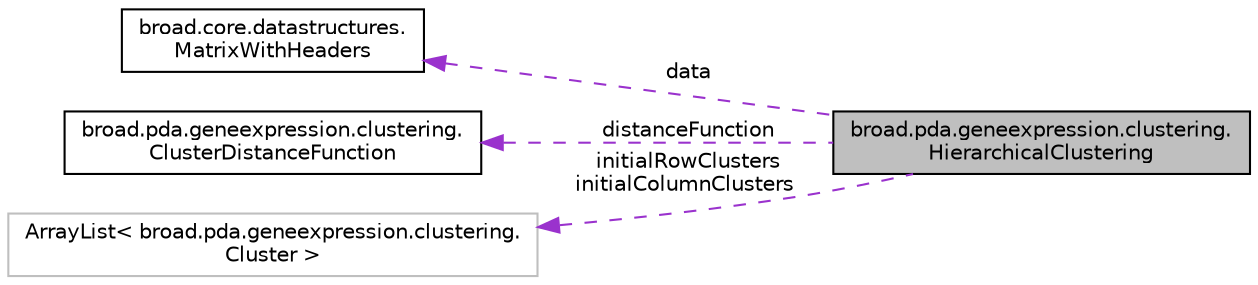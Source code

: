 digraph "broad.pda.geneexpression.clustering.HierarchicalClustering"
{
  edge [fontname="Helvetica",fontsize="10",labelfontname="Helvetica",labelfontsize="10"];
  node [fontname="Helvetica",fontsize="10",shape=record];
  rankdir="LR";
  Node1 [label="broad.pda.geneexpression.clustering.\lHierarchicalClustering",height=0.2,width=0.4,color="black", fillcolor="grey75", style="filled" fontcolor="black"];
  Node2 -> Node1 [dir="back",color="darkorchid3",fontsize="10",style="dashed",label=" data" ,fontname="Helvetica"];
  Node2 [label="broad.core.datastructures.\lMatrixWithHeaders",height=0.2,width=0.4,color="black", fillcolor="white", style="filled",URL="$classbroad_1_1core_1_1datastructures_1_1_matrix_with_headers.html"];
  Node3 -> Node1 [dir="back",color="darkorchid3",fontsize="10",style="dashed",label=" distanceFunction" ,fontname="Helvetica"];
  Node3 [label="broad.pda.geneexpression.clustering.\lClusterDistanceFunction",height=0.2,width=0.4,color="black", fillcolor="white", style="filled",URL="$interfacebroad_1_1pda_1_1geneexpression_1_1clustering_1_1_cluster_distance_function.html"];
  Node4 -> Node1 [dir="back",color="darkorchid3",fontsize="10",style="dashed",label=" initialRowClusters\ninitialColumnClusters" ,fontname="Helvetica"];
  Node4 [label="ArrayList\< broad.pda.geneexpression.clustering.\lCluster \>",height=0.2,width=0.4,color="grey75", fillcolor="white", style="filled"];
}
